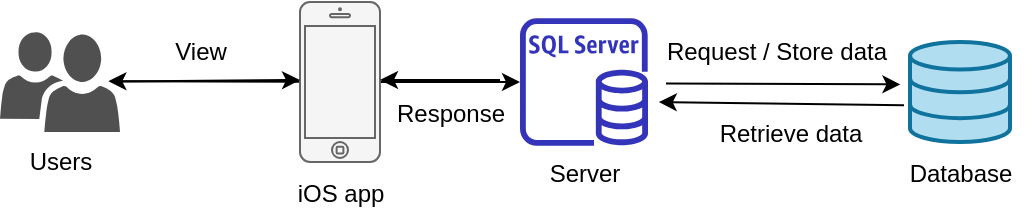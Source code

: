 <mxfile type="github" version="12.2.3" pages="1">
  <diagram id="LGFERochQ5ykqujCzKt7" name="Page-1">
    <mxGraphModel grid="1" shadow="0" math="0" pageHeight="1169" pageWidth="827" pageScale="1" page="1" fold="1" arrows="1" connect="1" tooltips="1" guides="1" gridSize="10" dy="602" dx="1024">
      <root>
        <mxCell id="0"/>
        <mxCell id="1" parent="0"/>
        <mxCell id="q_C-7fOjbAHStHCaVEZu-17" parent="1" edge="1" source="q_C-7fOjbAHStHCaVEZu-1" style="edgeStyle=none;rounded=0;orthogonalLoop=1;jettySize=auto;html=1;entryX=0.941;entryY=0.639;entryDx=0;entryDy=0;entryPerimeter=0;exitX=-0.06;exitY=0.632;exitDx=0;exitDy=0;exitPerimeter=0;">
          <mxGeometry as="geometry" relative="1">
            <mxPoint as="targetPoint" x="419.401" y="330.008"/>
          </mxGeometry>
        </mxCell>
        <mxCell id="q_C-7fOjbAHStHCaVEZu-1" value="" parent="1" style="html=1;verticalLabelPosition=bottom;align=center;labelBackgroundColor=#ffffff;verticalAlign=top;strokeWidth=2;strokeColor=#10739e;shadow=0;dashed=0;shape=mxgraph.ios7.icons.data;fillColor=#b1ddf0;" vertex="1">
          <mxGeometry as="geometry" x="545" y="300" width="50" height="50"/>
        </mxCell>
        <mxCell id="q_C-7fOjbAHStHCaVEZu-15" parent="1" edge="1" target="VIdhriES7-KuRljuJTld-5" source="q_C-7fOjbAHStHCaVEZu-2" style="edgeStyle=none;rounded=0;orthogonalLoop=1;jettySize=auto;html=1;">
          <mxGeometry as="geometry" relative="1">
            <mxPoint as="targetPoint" x="350" y="322"/>
          </mxGeometry>
        </mxCell>
        <mxCell id="q_C-7fOjbAHStHCaVEZu-24" parent="1" edge="1" target="q_C-7fOjbAHStHCaVEZu-4" source="q_C-7fOjbAHStHCaVEZu-2" style="edgeStyle=none;rounded=0;orthogonalLoop=1;jettySize=auto;html=1;entryX=0.903;entryY=0.492;entryDx=0;entryDy=0;entryPerimeter=0;">
          <mxGeometry as="geometry" relative="1"/>
        </mxCell>
        <mxCell id="q_C-7fOjbAHStHCaVEZu-2" value="" parent="1" style="html=1;verticalLabelPosition=bottom;labelBackgroundColor=#ffffff;verticalAlign=top;shadow=0;dashed=0;strokeWidth=1;shape=mxgraph.ios7.misc.iphone;fillColor=#f5f5f5;strokeColor=#666666;fontColor=#333333;" vertex="1">
          <mxGeometry as="geometry" x="240" y="280" width="40" height="80"/>
        </mxCell>
        <mxCell id="q_C-7fOjbAHStHCaVEZu-14" parent="1" edge="1" source="q_C-7fOjbAHStHCaVEZu-4" style="rounded=0;orthogonalLoop=1;jettySize=auto;html=1;">
          <mxGeometry as="geometry" relative="1">
            <mxPoint as="targetPoint" x="240" y="319"/>
          </mxGeometry>
        </mxCell>
        <mxCell id="q_C-7fOjbAHStHCaVEZu-4" value="" parent="1" style="pointerEvents=1;shadow=0;dashed=0;html=1;strokeColor=none;labelPosition=center;verticalLabelPosition=bottom;verticalAlign=top;align=center;fillColor=#505050;shape=mxgraph.mscae.intune.user_group" vertex="1">
          <mxGeometry as="geometry" x="90" y="295" width="60" height="50"/>
        </mxCell>
        <mxCell id="q_C-7fOjbAHStHCaVEZu-6" value="Database" parent="1" style="text;html=1;resizable=0;autosize=1;align=center;verticalAlign=middle;points=[];fillColor=none;strokeColor=none;rounded=0;" vertex="1">
          <mxGeometry as="geometry" x="535" y="356" width="70" height="20"/>
        </mxCell>
        <mxCell id="q_C-7fOjbAHStHCaVEZu-8" value="Users" parent="1" style="text;html=1;resizable=0;autosize=1;align=center;verticalAlign=middle;points=[];fillColor=none;strokeColor=none;rounded=0;" vertex="1">
          <mxGeometry as="geometry" x="95" y="350" width="50" height="20"/>
        </mxCell>
        <mxCell id="q_C-7fOjbAHStHCaVEZu-9" value="iOS app" parent="1" style="text;html=1;resizable=0;autosize=1;align=center;verticalAlign=middle;points=[];fillColor=none;strokeColor=none;rounded=0;" vertex="1">
          <mxGeometry as="geometry" x="230" y="366" width="60" height="20"/>
        </mxCell>
        <mxCell id="q_C-7fOjbAHStHCaVEZu-16" parent="1" edge="1" target="q_C-7fOjbAHStHCaVEZu-1" style="rounded=0;orthogonalLoop=1;jettySize=auto;html=1;entryX=-0.096;entryY=0.424;entryDx=0;entryDy=0;entryPerimeter=0;">
          <mxGeometry as="geometry" relative="1">
            <mxPoint as="sourcePoint" x="422.999" y="320.76"/>
            <mxPoint as="targetPoint" x="540" y="317"/>
          </mxGeometry>
        </mxCell>
        <mxCell id="q_C-7fOjbAHStHCaVEZu-18" parent="1" edge="1" style="edgeStyle=none;rounded=0;orthogonalLoop=1;jettySize=auto;html=1;">
          <mxGeometry as="geometry" relative="1">
            <mxPoint as="targetPoint" x="280" y="319"/>
            <mxPoint as="sourcePoint" x="340" y="319"/>
          </mxGeometry>
        </mxCell>
        <mxCell id="q_C-7fOjbAHStHCaVEZu-11" value="Server" parent="1" style="text;html=1;resizable=0;autosize=1;align=center;verticalAlign=middle;points=[];fillColor=none;strokeColor=none;rounded=0;" vertex="1">
          <mxGeometry as="geometry" x="357" y="356" width="50" height="20"/>
        </mxCell>
        <mxCell id="q_C-7fOjbAHStHCaVEZu-19" value="Retrieve data" parent="1" style="text;html=1;resizable=0;autosize=1;align=center;verticalAlign=middle;points=[];fillColor=none;strokeColor=none;rounded=0;" vertex="1">
          <mxGeometry as="geometry" x="440" y="336" width="90" height="20"/>
        </mxCell>
        <mxCell id="q_C-7fOjbAHStHCaVEZu-20" value="Response" parent="1" style="text;html=1;resizable=0;autosize=1;align=center;verticalAlign=middle;points=[];fillColor=none;strokeColor=none;rounded=0;" vertex="1">
          <mxGeometry as="geometry" x="280" y="326" width="70" height="20"/>
        </mxCell>
        <mxCell id="q_C-7fOjbAHStHCaVEZu-21" value="Request / Store data" parent="1" style="text;html=1;resizable=0;autosize=1;align=center;verticalAlign=middle;points=[];fillColor=none;strokeColor=none;rounded=0;" vertex="1">
          <mxGeometry as="geometry" x="413" y="295" width="130" height="20"/>
        </mxCell>
        <mxCell id="q_C-7fOjbAHStHCaVEZu-25" value="View" parent="1" style="text;html=1;resizable=0;autosize=1;align=center;verticalAlign=middle;points=[];fillColor=none;strokeColor=none;rounded=0;" vertex="1">
          <mxGeometry as="geometry" x="170" y="295" width="40" height="20"/>
        </mxCell>
        <mxCell id="VIdhriES7-KuRljuJTld-5" value="" parent="1" style="outlineConnect=0;fontColor=#232F3E;gradientColor=none;fillColor=#3334B9;strokeColor=none;dashed=0;verticalLabelPosition=bottom;verticalAlign=top;align=center;html=1;fontSize=12;fontStyle=0;aspect=fixed;pointerEvents=1;shape=mxgraph.aws4.rds_sql_server_instance;" vertex="1">
          <mxGeometry as="geometry" x="350" y="288" width="64" height="64"/>
        </mxCell>
      </root>
    </mxGraphModel>
  </diagram>
</mxfile>
